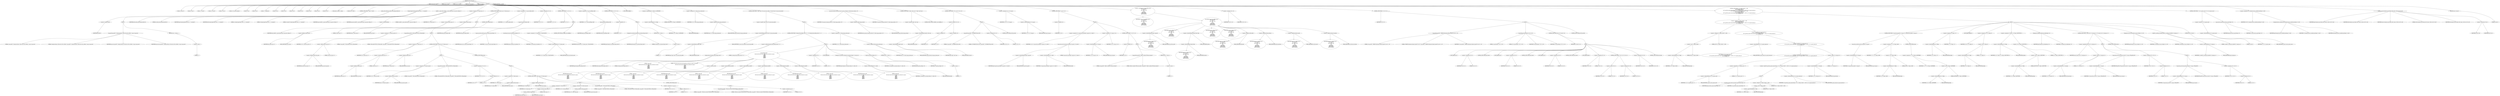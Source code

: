 digraph hostapd_notif_assoc {  
"1000119" [label = "(METHOD,hostapd_notif_assoc)" ]
"1000120" [label = "(PARAM,hostapd_data *hapd)" ]
"1000121" [label = "(PARAM,const u8 *addr)" ]
"1000122" [label = "(PARAM,const u8 *req_ies)" ]
"1000123" [label = "(PARAM,size_t req_ies_len)" ]
"1000124" [label = "(PARAM,int reassoc)" ]
"1000125" [label = "(BLOCK,,)" ]
"1000126" [label = "(LOCAL,v9: const u8 *)" ]
"1000127" [label = "(LOCAL,v10: size_t)" ]
"1000128" [label = "(LOCAL,v11: sta_info *)" ]
"1000129" [label = "(LOCAL,v12: sta_info *)" ]
"1000130" [label = "(LOCAL,v13: size_t)" ]
"1000131" [label = "(LOCAL,v14: wpa_state_machine *)" ]
"1000132" [label = "(LOCAL,v15: int)" ]
"1000133" [label = "(LOCAL,v16: int)" ]
"1000134" [label = "(LOCAL,v17: unsigned int)" ]
"1000135" [label = "(LOCAL,v18: int)" ]
"1000136" [label = "(LOCAL,v19: int)" ]
"1000137" [label = "(LOCAL,v22: int)" ]
"1000138" [label = "(LOCAL,v23: int)" ]
"1000139" [label = "(LOCAL,v24: int)" ]
"1000140" [label = "(LOCAL,v25: int)" ]
"1000141" [label = "(LOCAL,v26: u8 *)" ]
"1000142" [label = "(LOCAL,elems: ieee802_11_elems)" ]
"1000143" [label = "(LOCAL,buf: u8 [ 1064 ])" ]
"1000144" [label = "(CONTROL_STRUCTURE,if ( !addr ),if ( !addr ))" ]
"1000145" [label = "(<operator>.logicalNot,!addr)" ]
"1000146" [label = "(IDENTIFIER,addr,!addr)" ]
"1000147" [label = "(BLOCK,,)" ]
"1000148" [label = "(wpa_printf,wpa_printf(2, \"hostapd_notif_assoc: Skip event with no address\", req_ies, req_ies_len))" ]
"1000149" [label = "(LITERAL,2,wpa_printf(2, \"hostapd_notif_assoc: Skip event with no address\", req_ies, req_ies_len))" ]
"1000150" [label = "(LITERAL,\"hostapd_notif_assoc: Skip event with no address\",wpa_printf(2, \"hostapd_notif_assoc: Skip event with no address\", req_ies, req_ies_len))" ]
"1000151" [label = "(IDENTIFIER,req_ies,wpa_printf(2, \"hostapd_notif_assoc: Skip event with no address\", req_ies, req_ies_len))" ]
"1000152" [label = "(IDENTIFIER,req_ies_len,wpa_printf(2, \"hostapd_notif_assoc: Skip event with no address\", req_ies, req_ies_len))" ]
"1000153" [label = "(RETURN,return -1;,return -1;)" ]
"1000154" [label = "(<operator>.minus,-1)" ]
"1000155" [label = "(LITERAL,1,-1)" ]
"1000156" [label = "(random_add_randomness,random_add_randomness(addr, 6u))" ]
"1000157" [label = "(IDENTIFIER,addr,random_add_randomness(addr, 6u))" ]
"1000158" [label = "(LITERAL,6u,random_add_randomness(addr, 6u))" ]
"1000159" [label = "(hostapd_logger,hostapd_logger(hapd, addr, 1u, 2, \"associated\"))" ]
"1000160" [label = "(IDENTIFIER,hapd,hostapd_logger(hapd, addr, 1u, 2, \"associated\"))" ]
"1000161" [label = "(IDENTIFIER,addr,hostapd_logger(hapd, addr, 1u, 2, \"associated\"))" ]
"1000162" [label = "(LITERAL,1u,hostapd_logger(hapd, addr, 1u, 2, \"associated\"))" ]
"1000163" [label = "(LITERAL,2,hostapd_logger(hapd, addr, 1u, 2, \"associated\"))" ]
"1000164" [label = "(LITERAL,\"associated\",hostapd_logger(hapd, addr, 1u, 2, \"associated\"))" ]
"1000165" [label = "(ieee802_11_parse_elems,ieee802_11_parse_elems(req_ies, req_ies_len, &elems, 0))" ]
"1000166" [label = "(IDENTIFIER,req_ies,ieee802_11_parse_elems(req_ies, req_ies_len, &elems, 0))" ]
"1000167" [label = "(IDENTIFIER,req_ies_len,ieee802_11_parse_elems(req_ies, req_ies_len, &elems, 0))" ]
"1000168" [label = "(<operator>.addressOf,&elems)" ]
"1000169" [label = "(IDENTIFIER,elems,ieee802_11_parse_elems(req_ies, req_ies_len, &elems, 0))" ]
"1000170" [label = "(LITERAL,0,ieee802_11_parse_elems(req_ies, req_ies_len, &elems, 0))" ]
"1000171" [label = "(<operator>.assignment,v9 = elems.wps_ie - 2)" ]
"1000172" [label = "(IDENTIFIER,v9,v9 = elems.wps_ie - 2)" ]
"1000173" [label = "(<operator>.subtraction,elems.wps_ie - 2)" ]
"1000174" [label = "(<operator>.fieldAccess,elems.wps_ie)" ]
"1000175" [label = "(IDENTIFIER,elems,elems.wps_ie - 2)" ]
"1000176" [label = "(FIELD_IDENTIFIER,wps_ie,wps_ie)" ]
"1000177" [label = "(LITERAL,2,elems.wps_ie - 2)" ]
"1000178" [label = "(CONTROL_STRUCTURE,if ( elems.wps_ie ),if ( elems.wps_ie ))" ]
"1000179" [label = "(<operator>.fieldAccess,elems.wps_ie)" ]
"1000180" [label = "(IDENTIFIER,elems,if ( elems.wps_ie ))" ]
"1000181" [label = "(FIELD_IDENTIFIER,wps_ie,wps_ie)" ]
"1000182" [label = "(BLOCK,,)" ]
"1000183" [label = "(<operator>.assignment,v10 = elems.wps_ie_len + 2)" ]
"1000184" [label = "(IDENTIFIER,v10,v10 = elems.wps_ie_len + 2)" ]
"1000185" [label = "(<operator>.addition,elems.wps_ie_len + 2)" ]
"1000186" [label = "(<operator>.fieldAccess,elems.wps_ie_len)" ]
"1000187" [label = "(IDENTIFIER,elems,elems.wps_ie_len + 2)" ]
"1000188" [label = "(FIELD_IDENTIFIER,wps_ie_len,wps_ie_len)" ]
"1000189" [label = "(LITERAL,2,elems.wps_ie_len + 2)" ]
"1000190" [label = "(wpa_printf,wpa_printf(2, \"STA included WPS IE in (Re)AssocReq\"))" ]
"1000191" [label = "(LITERAL,2,wpa_printf(2, \"STA included WPS IE in (Re)AssocReq\"))" ]
"1000192" [label = "(LITERAL,\"STA included WPS IE in (Re)AssocReq\",wpa_printf(2, \"STA included WPS IE in (Re)AssocReq\"))" ]
"1000193" [label = "(CONTROL_STRUCTURE,else,else)" ]
"1000194" [label = "(BLOCK,,)" ]
"1000195" [label = "(<operator>.assignment,v9 = elems.rsn_ie - 2)" ]
"1000196" [label = "(IDENTIFIER,v9,v9 = elems.rsn_ie - 2)" ]
"1000197" [label = "(<operator>.subtraction,elems.rsn_ie - 2)" ]
"1000198" [label = "(<operator>.fieldAccess,elems.rsn_ie)" ]
"1000199" [label = "(IDENTIFIER,elems,elems.rsn_ie - 2)" ]
"1000200" [label = "(FIELD_IDENTIFIER,rsn_ie,rsn_ie)" ]
"1000201" [label = "(LITERAL,2,elems.rsn_ie - 2)" ]
"1000202" [label = "(CONTROL_STRUCTURE,if ( elems.rsn_ie ),if ( elems.rsn_ie ))" ]
"1000203" [label = "(<operator>.fieldAccess,elems.rsn_ie)" ]
"1000204" [label = "(IDENTIFIER,elems,if ( elems.rsn_ie ))" ]
"1000205" [label = "(FIELD_IDENTIFIER,rsn_ie,rsn_ie)" ]
"1000206" [label = "(BLOCK,,)" ]
"1000207" [label = "(<operator>.assignment,v22 = elems.rsn_ie_len)" ]
"1000208" [label = "(IDENTIFIER,v22,v22 = elems.rsn_ie_len)" ]
"1000209" [label = "(<operator>.fieldAccess,elems.rsn_ie_len)" ]
"1000210" [label = "(IDENTIFIER,elems,v22 = elems.rsn_ie_len)" ]
"1000211" [label = "(FIELD_IDENTIFIER,rsn_ie_len,rsn_ie_len)" ]
"1000212" [label = "(wpa_printf,wpa_printf(2, \"STA included RSN IE in (Re)AssocReq\"))" ]
"1000213" [label = "(LITERAL,2,wpa_printf(2, \"STA included RSN IE in (Re)AssocReq\"))" ]
"1000214" [label = "(LITERAL,\"STA included RSN IE in (Re)AssocReq\",wpa_printf(2, \"STA included RSN IE in (Re)AssocReq\"))" ]
"1000215" [label = "(<operator>.assignment,v10 = v22 + 2)" ]
"1000216" [label = "(IDENTIFIER,v10,v10 = v22 + 2)" ]
"1000217" [label = "(<operator>.addition,v22 + 2)" ]
"1000218" [label = "(IDENTIFIER,v22,v22 + 2)" ]
"1000219" [label = "(LITERAL,2,v22 + 2)" ]
"1000220" [label = "(CONTROL_STRUCTURE,else,else)" ]
"1000221" [label = "(BLOCK,,)" ]
"1000222" [label = "(<operator>.assignment,v9 = elems.wpa_ie)" ]
"1000223" [label = "(IDENTIFIER,v9,v9 = elems.wpa_ie)" ]
"1000224" [label = "(<operator>.fieldAccess,elems.wpa_ie)" ]
"1000225" [label = "(IDENTIFIER,elems,v9 = elems.wpa_ie)" ]
"1000226" [label = "(FIELD_IDENTIFIER,wpa_ie,wpa_ie)" ]
"1000227" [label = "(CONTROL_STRUCTURE,if ( elems.wpa_ie ),if ( elems.wpa_ie ))" ]
"1000228" [label = "(<operator>.fieldAccess,elems.wpa_ie)" ]
"1000229" [label = "(IDENTIFIER,elems,if ( elems.wpa_ie ))" ]
"1000230" [label = "(FIELD_IDENTIFIER,wpa_ie,wpa_ie)" ]
"1000231" [label = "(BLOCK,,)" ]
"1000232" [label = "(<operator>.assignment,v9 = elems.wpa_ie - 2)" ]
"1000233" [label = "(IDENTIFIER,v9,v9 = elems.wpa_ie - 2)" ]
"1000234" [label = "(<operator>.subtraction,elems.wpa_ie - 2)" ]
"1000235" [label = "(<operator>.fieldAccess,elems.wpa_ie)" ]
"1000236" [label = "(IDENTIFIER,elems,elems.wpa_ie - 2)" ]
"1000237" [label = "(FIELD_IDENTIFIER,wpa_ie,wpa_ie)" ]
"1000238" [label = "(LITERAL,2,elems.wpa_ie - 2)" ]
"1000239" [label = "(<operator>.assignment,v23 = elems.wpa_ie_len)" ]
"1000240" [label = "(IDENTIFIER,v23,v23 = elems.wpa_ie_len)" ]
"1000241" [label = "(<operator>.fieldAccess,elems.wpa_ie_len)" ]
"1000242" [label = "(IDENTIFIER,elems,v23 = elems.wpa_ie_len)" ]
"1000243" [label = "(FIELD_IDENTIFIER,wpa_ie_len,wpa_ie_len)" ]
"1000244" [label = "(wpa_printf,wpa_printf(2, \"STA included WPA IE in (Re)AssocReq\"))" ]
"1000245" [label = "(LITERAL,2,wpa_printf(2, \"STA included WPA IE in (Re)AssocReq\"))" ]
"1000246" [label = "(LITERAL,\"STA included WPA IE in (Re)AssocReq\",wpa_printf(2, \"STA included WPA IE in (Re)AssocReq\"))" ]
"1000247" [label = "(<operator>.assignment,v10 = v23 + 2)" ]
"1000248" [label = "(IDENTIFIER,v10,v10 = v23 + 2)" ]
"1000249" [label = "(<operator>.addition,v23 + 2)" ]
"1000250" [label = "(IDENTIFIER,v23,v23 + 2)" ]
"1000251" [label = "(LITERAL,2,v23 + 2)" ]
"1000252" [label = "(CONTROL_STRUCTURE,else,else)" ]
"1000253" [label = "(BLOCK,,)" ]
"1000254" [label = "(wpa_printf,wpa_printf(2, \"STA did not include WPS/RSN/WPA IE in (Re)AssocReq\"))" ]
"1000255" [label = "(LITERAL,2,wpa_printf(2, \"STA did not include WPS/RSN/WPA IE in (Re)AssocReq\"))" ]
"1000256" [label = "(LITERAL,\"STA did not include WPS/RSN/WPA IE in (Re)AssocReq\",wpa_printf(2, \"STA did not include WPS/RSN/WPA IE in (Re)AssocReq\"))" ]
"1000257" [label = "(<operator>.assignment,v10 = 0)" ]
"1000258" [label = "(IDENTIFIER,v10,v10 = 0)" ]
"1000259" [label = "(LITERAL,0,v10 = 0)" ]
"1000260" [label = "(<operator>.assignment,v11 = ap_get_sta(hapd, addr))" ]
"1000261" [label = "(IDENTIFIER,v11,v11 = ap_get_sta(hapd, addr))" ]
"1000262" [label = "(ap_get_sta,ap_get_sta(hapd, addr))" ]
"1000263" [label = "(IDENTIFIER,hapd,ap_get_sta(hapd, addr))" ]
"1000264" [label = "(IDENTIFIER,addr,ap_get_sta(hapd, addr))" ]
"1000265" [label = "(<operator>.assignment,v12 = v11)" ]
"1000266" [label = "(IDENTIFIER,v12,v12 = v11)" ]
"1000267" [label = "(IDENTIFIER,v11,v12 = v11)" ]
"1000268" [label = "(CONTROL_STRUCTURE,if ( v11 ),if ( v11 ))" ]
"1000269" [label = "(IDENTIFIER,v11,if ( v11 ))" ]
"1000270" [label = "(BLOCK,,)" ]
"1000271" [label = "(ap_sta_no_session_timeout,ap_sta_no_session_timeout(hapd, v11))" ]
"1000272" [label = "(IDENTIFIER,hapd,ap_sta_no_session_timeout(hapd, v11))" ]
"1000273" [label = "(IDENTIFIER,v11,ap_sta_no_session_timeout(hapd, v11))" ]
"1000274" [label = "(accounting_sta_stop,accounting_sta_stop(hapd, v12))" ]
"1000275" [label = "(IDENTIFIER,hapd,accounting_sta_stop(hapd, v12))" ]
"1000276" [label = "(IDENTIFIER,v12,accounting_sta_stop(hapd, v12))" ]
"1000277" [label = "(<operator>.assignment,v12->timeout_next = STA_NULLFUNC)" ]
"1000278" [label = "(<operator>.indirectFieldAccess,v12->timeout_next)" ]
"1000279" [label = "(IDENTIFIER,v12,v12->timeout_next = STA_NULLFUNC)" ]
"1000280" [label = "(FIELD_IDENTIFIER,timeout_next,timeout_next)" ]
"1000281" [label = "(IDENTIFIER,STA_NULLFUNC,v12->timeout_next = STA_NULLFUNC)" ]
"1000282" [label = "(CONTROL_STRUCTURE,goto LABEL_6;,goto LABEL_6;)" ]
"1000283" [label = "(<operator>.assignment,v12 = ap_sta_add(hapd, addr))" ]
"1000284" [label = "(IDENTIFIER,v12,v12 = ap_sta_add(hapd, addr))" ]
"1000285" [label = "(ap_sta_add,ap_sta_add(hapd, addr))" ]
"1000286" [label = "(IDENTIFIER,hapd,ap_sta_add(hapd, addr))" ]
"1000287" [label = "(IDENTIFIER,addr,ap_sta_add(hapd, addr))" ]
"1000288" [label = "(CONTROL_STRUCTURE,if ( !v12 ),if ( !v12 ))" ]
"1000289" [label = "(<operator>.logicalNot,!v12)" ]
"1000290" [label = "(IDENTIFIER,v12,!v12)" ]
"1000291" [label = "(BLOCK,,)" ]
"1000292" [label = "(hostapd_drv_sta_disassoc,hostapd_drv_sta_disassoc(hapd, addr, 5))" ]
"1000293" [label = "(IDENTIFIER,hapd,hostapd_drv_sta_disassoc(hapd, addr, 5))" ]
"1000294" [label = "(IDENTIFIER,addr,hostapd_drv_sta_disassoc(hapd, addr, 5))" ]
"1000295" [label = "(LITERAL,5,hostapd_drv_sta_disassoc(hapd, addr, 5))" ]
"1000296" [label = "(RETURN,return -1;,return -1;)" ]
"1000297" [label = "(<operator>.minus,-1)" ]
"1000298" [label = "(LITERAL,1,-1)" ]
"1000299" [label = "(JUMP_TARGET,LABEL_6)" ]
"1000300" [label = "(<operators>.assignmentAnd,v12->flags &= 0xFFFECFFF)" ]
"1000301" [label = "(<operator>.indirectFieldAccess,v12->flags)" ]
"1000302" [label = "(IDENTIFIER,v12,v12->flags &= 0xFFFECFFF)" ]
"1000303" [label = "(FIELD_IDENTIFIER,flags,flags)" ]
"1000304" [label = "(LITERAL,0xFFFECFFF,v12->flags &= 0xFFFECFFF)" ]
"1000305" [label = "(<operator>.assignment,v13 = elems.supp_op_classes_len)" ]
"1000306" [label = "(IDENTIFIER,v13,v13 = elems.supp_op_classes_len)" ]
"1000307" [label = "(<operator>.fieldAccess,elems.supp_op_classes_len)" ]
"1000308" [label = "(IDENTIFIER,elems,v13 = elems.supp_op_classes_len)" ]
"1000309" [label = "(FIELD_IDENTIFIER,supp_op_classes_len,supp_op_classes_len)" ]
"1000310" [label = "(CONTROL_STRUCTURE,if ( !hapd->iface->drv_max_acl_mac_addrs ),if ( !hapd->iface->drv_max_acl_mac_addrs ))" ]
"1000311" [label = "(<operator>.logicalNot,!hapd->iface->drv_max_acl_mac_addrs)" ]
"1000312" [label = "(<operator>.indirectFieldAccess,hapd->iface->drv_max_acl_mac_addrs)" ]
"1000313" [label = "(<operator>.indirectFieldAccess,hapd->iface)" ]
"1000314" [label = "(IDENTIFIER,hapd,!hapd->iface->drv_max_acl_mac_addrs)" ]
"1000315" [label = "(FIELD_IDENTIFIER,iface,iface)" ]
"1000316" [label = "(FIELD_IDENTIFIER,drv_max_acl_mac_addrs,drv_max_acl_mac_addrs)" ]
"1000317" [label = "(BLOCK,,)" ]
"1000318" [label = "(CONTROL_STRUCTURE,if ( hostapd_check_acl(hapd, addr, 0) != 1 ),if ( hostapd_check_acl(hapd, addr, 0) != 1 ))" ]
"1000319" [label = "(<operator>.notEquals,hostapd_check_acl(hapd, addr, 0) != 1)" ]
"1000320" [label = "(hostapd_check_acl,hostapd_check_acl(hapd, addr, 0))" ]
"1000321" [label = "(IDENTIFIER,hapd,hostapd_check_acl(hapd, addr, 0))" ]
"1000322" [label = "(IDENTIFIER,addr,hostapd_check_acl(hapd, addr, 0))" ]
"1000323" [label = "(LITERAL,0,hostapd_check_acl(hapd, addr, 0))" ]
"1000324" [label = "(LITERAL,1,hostapd_check_acl(hapd, addr, 0) != 1)" ]
"1000325" [label = "(BLOCK,,)" ]
"1000326" [label = "(wpa_printf,wpa_printf(\n        3,\n        \"STA %02x:%02x:%02x:%02x:%02x:%02x not allowed to connect\",\n        *addr,\n        addr[1],\n        addr[2],\n        addr[3],\n        addr[4],\n        addr[5]))" ]
"1000327" [label = "(LITERAL,3,wpa_printf(\n        3,\n        \"STA %02x:%02x:%02x:%02x:%02x:%02x not allowed to connect\",\n        *addr,\n        addr[1],\n        addr[2],\n        addr[3],\n        addr[4],\n        addr[5]))" ]
"1000328" [label = "(LITERAL,\"STA %02x:%02x:%02x:%02x:%02x:%02x not allowed to connect\",wpa_printf(\n        3,\n        \"STA %02x:%02x:%02x:%02x:%02x:%02x not allowed to connect\",\n        *addr,\n        addr[1],\n        addr[2],\n        addr[3],\n        addr[4],\n        addr[5]))" ]
"1000329" [label = "(<operator>.indirection,*addr)" ]
"1000330" [label = "(IDENTIFIER,addr,wpa_printf(\n        3,\n        \"STA %02x:%02x:%02x:%02x:%02x:%02x not allowed to connect\",\n        *addr,\n        addr[1],\n        addr[2],\n        addr[3],\n        addr[4],\n        addr[5]))" ]
"1000331" [label = "(<operator>.indirectIndexAccess,addr[1])" ]
"1000332" [label = "(IDENTIFIER,addr,wpa_printf(\n        3,\n        \"STA %02x:%02x:%02x:%02x:%02x:%02x not allowed to connect\",\n        *addr,\n        addr[1],\n        addr[2],\n        addr[3],\n        addr[4],\n        addr[5]))" ]
"1000333" [label = "(LITERAL,1,wpa_printf(\n        3,\n        \"STA %02x:%02x:%02x:%02x:%02x:%02x not allowed to connect\",\n        *addr,\n        addr[1],\n        addr[2],\n        addr[3],\n        addr[4],\n        addr[5]))" ]
"1000334" [label = "(<operator>.indirectIndexAccess,addr[2])" ]
"1000335" [label = "(IDENTIFIER,addr,wpa_printf(\n        3,\n        \"STA %02x:%02x:%02x:%02x:%02x:%02x not allowed to connect\",\n        *addr,\n        addr[1],\n        addr[2],\n        addr[3],\n        addr[4],\n        addr[5]))" ]
"1000336" [label = "(LITERAL,2,wpa_printf(\n        3,\n        \"STA %02x:%02x:%02x:%02x:%02x:%02x not allowed to connect\",\n        *addr,\n        addr[1],\n        addr[2],\n        addr[3],\n        addr[4],\n        addr[5]))" ]
"1000337" [label = "(<operator>.indirectIndexAccess,addr[3])" ]
"1000338" [label = "(IDENTIFIER,addr,wpa_printf(\n        3,\n        \"STA %02x:%02x:%02x:%02x:%02x:%02x not allowed to connect\",\n        *addr,\n        addr[1],\n        addr[2],\n        addr[3],\n        addr[4],\n        addr[5]))" ]
"1000339" [label = "(LITERAL,3,wpa_printf(\n        3,\n        \"STA %02x:%02x:%02x:%02x:%02x:%02x not allowed to connect\",\n        *addr,\n        addr[1],\n        addr[2],\n        addr[3],\n        addr[4],\n        addr[5]))" ]
"1000340" [label = "(<operator>.indirectIndexAccess,addr[4])" ]
"1000341" [label = "(IDENTIFIER,addr,wpa_printf(\n        3,\n        \"STA %02x:%02x:%02x:%02x:%02x:%02x not allowed to connect\",\n        *addr,\n        addr[1],\n        addr[2],\n        addr[3],\n        addr[4],\n        addr[5]))" ]
"1000342" [label = "(LITERAL,4,wpa_printf(\n        3,\n        \"STA %02x:%02x:%02x:%02x:%02x:%02x not allowed to connect\",\n        *addr,\n        addr[1],\n        addr[2],\n        addr[3],\n        addr[4],\n        addr[5]))" ]
"1000343" [label = "(<operator>.indirectIndexAccess,addr[5])" ]
"1000344" [label = "(IDENTIFIER,addr,wpa_printf(\n        3,\n        \"STA %02x:%02x:%02x:%02x:%02x:%02x not allowed to connect\",\n        *addr,\n        addr[1],\n        addr[2],\n        addr[3],\n        addr[4],\n        addr[5]))" ]
"1000345" [label = "(LITERAL,5,wpa_printf(\n        3,\n        \"STA %02x:%02x:%02x:%02x:%02x:%02x not allowed to connect\",\n        *addr,\n        addr[1],\n        addr[2],\n        addr[3],\n        addr[4],\n        addr[5]))" ]
"1000346" [label = "(<operator>.assignment,v24 = 1)" ]
"1000347" [label = "(IDENTIFIER,v24,v24 = 1)" ]
"1000348" [label = "(LITERAL,1,v24 = 1)" ]
"1000349" [label = "(JUMP_TARGET,fail)" ]
"1000350" [label = "(hostapd_drv_sta_disassoc,hostapd_drv_sta_disassoc(hapd, v12->addr, v24))" ]
"1000351" [label = "(IDENTIFIER,hapd,hostapd_drv_sta_disassoc(hapd, v12->addr, v24))" ]
"1000352" [label = "(<operator>.indirectFieldAccess,v12->addr)" ]
"1000353" [label = "(IDENTIFIER,v12,hostapd_drv_sta_disassoc(hapd, v12->addr, v24))" ]
"1000354" [label = "(FIELD_IDENTIFIER,addr,addr)" ]
"1000355" [label = "(IDENTIFIER,v24,hostapd_drv_sta_disassoc(hapd, v12->addr, v24))" ]
"1000356" [label = "(ap_free_sta,ap_free_sta(hapd, v12))" ]
"1000357" [label = "(IDENTIFIER,hapd,ap_free_sta(hapd, v12))" ]
"1000358" [label = "(IDENTIFIER,v12,ap_free_sta(hapd, v12))" ]
"1000359" [label = "(RETURN,return -1;,return -1;)" ]
"1000360" [label = "(<operator>.minus,-1)" ]
"1000361" [label = "(LITERAL,1,-1)" ]
"1000362" [label = "(<operator>.assignment,v13 = elems.supp_op_classes_len)" ]
"1000363" [label = "(IDENTIFIER,v13,v13 = elems.supp_op_classes_len)" ]
"1000364" [label = "(<operator>.fieldAccess,elems.supp_op_classes_len)" ]
"1000365" [label = "(IDENTIFIER,elems,v13 = elems.supp_op_classes_len)" ]
"1000366" [label = "(FIELD_IDENTIFIER,supp_op_classes_len,supp_op_classes_len)" ]
"1000367" [label = "(ap_copy_sta_supp_op_classes,ap_copy_sta_supp_op_classes(v12, elems.supp_op_classes, v13))" ]
"1000368" [label = "(IDENTIFIER,v12,ap_copy_sta_supp_op_classes(v12, elems.supp_op_classes, v13))" ]
"1000369" [label = "(<operator>.fieldAccess,elems.supp_op_classes)" ]
"1000370" [label = "(IDENTIFIER,elems,ap_copy_sta_supp_op_classes(v12, elems.supp_op_classes, v13))" ]
"1000371" [label = "(FIELD_IDENTIFIER,supp_op_classes,supp_op_classes)" ]
"1000372" [label = "(IDENTIFIER,v13,ap_copy_sta_supp_op_classes(v12, elems.supp_op_classes, v13))" ]
"1000373" [label = "(CONTROL_STRUCTURE,if ( !hapd->conf->wpa ),if ( !hapd->conf->wpa ))" ]
"1000374" [label = "(<operator>.logicalNot,!hapd->conf->wpa)" ]
"1000375" [label = "(<operator>.indirectFieldAccess,hapd->conf->wpa)" ]
"1000376" [label = "(<operator>.indirectFieldAccess,hapd->conf)" ]
"1000377" [label = "(IDENTIFIER,hapd,!hapd->conf->wpa)" ]
"1000378" [label = "(FIELD_IDENTIFIER,conf,conf)" ]
"1000379" [label = "(FIELD_IDENTIFIER,wpa,wpa)" ]
"1000380" [label = "(CONTROL_STRUCTURE,goto LABEL_18;,goto LABEL_18;)" ]
"1000381" [label = "(CONTROL_STRUCTURE,if ( !v9 || !v10 ),if ( !v9 || !v10 ))" ]
"1000382" [label = "(<operator>.logicalOr,!v9 || !v10)" ]
"1000383" [label = "(<operator>.logicalNot,!v9)" ]
"1000384" [label = "(IDENTIFIER,v9,!v9)" ]
"1000385" [label = "(<operator>.logicalNot,!v10)" ]
"1000386" [label = "(IDENTIFIER,v10,!v10)" ]
"1000387" [label = "(BLOCK,,)" ]
"1000388" [label = "(wpa_printf,wpa_printf(2, \"No WPA/RSN IE from STA\"))" ]
"1000389" [label = "(LITERAL,2,wpa_printf(2, \"No WPA/RSN IE from STA\"))" ]
"1000390" [label = "(LITERAL,\"No WPA/RSN IE from STA\",wpa_printf(2, \"No WPA/RSN IE from STA\"))" ]
"1000391" [label = "(<operator>.assignment,v24 = 13)" ]
"1000392" [label = "(IDENTIFIER,v24,v24 = 13)" ]
"1000393" [label = "(LITERAL,13,v24 = 13)" ]
"1000394" [label = "(CONTROL_STRUCTURE,goto fail;,goto fail;)" ]
"1000395" [label = "(<operator>.assignment,v14 = v12->wpa_sm)" ]
"1000396" [label = "(IDENTIFIER,v14,v14 = v12->wpa_sm)" ]
"1000397" [label = "(<operator>.indirectFieldAccess,v12->wpa_sm)" ]
"1000398" [label = "(IDENTIFIER,v12,v14 = v12->wpa_sm)" ]
"1000399" [label = "(FIELD_IDENTIFIER,wpa_sm,wpa_sm)" ]
"1000400" [label = "(CONTROL_STRUCTURE,if ( !v14 ),if ( !v14 ))" ]
"1000401" [label = "(<operator>.logicalNot,!v14)" ]
"1000402" [label = "(IDENTIFIER,v14,!v14)" ]
"1000403" [label = "(BLOCK,,)" ]
"1000404" [label = "(<operator>.assignment,v14 = wpa_auth_sta_init(hapd->wpa_auth, v12->addr, 0))" ]
"1000405" [label = "(IDENTIFIER,v14,v14 = wpa_auth_sta_init(hapd->wpa_auth, v12->addr, 0))" ]
"1000406" [label = "(wpa_auth_sta_init,wpa_auth_sta_init(hapd->wpa_auth, v12->addr, 0))" ]
"1000407" [label = "(<operator>.indirectFieldAccess,hapd->wpa_auth)" ]
"1000408" [label = "(IDENTIFIER,hapd,wpa_auth_sta_init(hapd->wpa_auth, v12->addr, 0))" ]
"1000409" [label = "(FIELD_IDENTIFIER,wpa_auth,wpa_auth)" ]
"1000410" [label = "(<operator>.indirectFieldAccess,v12->addr)" ]
"1000411" [label = "(IDENTIFIER,v12,wpa_auth_sta_init(hapd->wpa_auth, v12->addr, 0))" ]
"1000412" [label = "(FIELD_IDENTIFIER,addr,addr)" ]
"1000413" [label = "(LITERAL,0,wpa_auth_sta_init(hapd->wpa_auth, v12->addr, 0))" ]
"1000414" [label = "(<operator>.assignment,v12->wpa_sm = v14)" ]
"1000415" [label = "(<operator>.indirectFieldAccess,v12->wpa_sm)" ]
"1000416" [label = "(IDENTIFIER,v12,v12->wpa_sm = v14)" ]
"1000417" [label = "(FIELD_IDENTIFIER,wpa_sm,wpa_sm)" ]
"1000418" [label = "(IDENTIFIER,v14,v12->wpa_sm = v14)" ]
"1000419" [label = "(CONTROL_STRUCTURE,if ( !v14 ),if ( !v14 ))" ]
"1000420" [label = "(<operator>.logicalNot,!v14)" ]
"1000421" [label = "(IDENTIFIER,v14,!v14)" ]
"1000422" [label = "(BLOCK,,)" ]
"1000423" [label = "(wpa_printf,wpa_printf(5, \"Failed to initialize WPA state machine\"))" ]
"1000424" [label = "(LITERAL,5,wpa_printf(5, \"Failed to initialize WPA state machine\"))" ]
"1000425" [label = "(LITERAL,\"Failed to initialize WPA state machine\",wpa_printf(5, \"Failed to initialize WPA state machine\"))" ]
"1000426" [label = "(RETURN,return -1;,return -1;)" ]
"1000427" [label = "(<operator>.minus,-1)" ]
"1000428" [label = "(LITERAL,1,-1)" ]
"1000429" [label = "(<operator>.assignment,v15 = wpa_validate_wpa_ie(\n          hapd->wpa_auth,\n          v14,\n          hapd->iface->freq,\n          v9,\n          v10,\n          elems.mdie,\n          elems.mdie_len,\n          elems.owe_dh,\n          elems.owe_dh_len))" ]
"1000430" [label = "(IDENTIFIER,v15,v15 = wpa_validate_wpa_ie(\n          hapd->wpa_auth,\n          v14,\n          hapd->iface->freq,\n          v9,\n          v10,\n          elems.mdie,\n          elems.mdie_len,\n          elems.owe_dh,\n          elems.owe_dh_len))" ]
"1000431" [label = "(wpa_validate_wpa_ie,wpa_validate_wpa_ie(\n          hapd->wpa_auth,\n          v14,\n          hapd->iface->freq,\n          v9,\n          v10,\n          elems.mdie,\n          elems.mdie_len,\n          elems.owe_dh,\n          elems.owe_dh_len))" ]
"1000432" [label = "(<operator>.indirectFieldAccess,hapd->wpa_auth)" ]
"1000433" [label = "(IDENTIFIER,hapd,wpa_validate_wpa_ie(\n          hapd->wpa_auth,\n          v14,\n          hapd->iface->freq,\n          v9,\n          v10,\n          elems.mdie,\n          elems.mdie_len,\n          elems.owe_dh,\n          elems.owe_dh_len))" ]
"1000434" [label = "(FIELD_IDENTIFIER,wpa_auth,wpa_auth)" ]
"1000435" [label = "(IDENTIFIER,v14,wpa_validate_wpa_ie(\n          hapd->wpa_auth,\n          v14,\n          hapd->iface->freq,\n          v9,\n          v10,\n          elems.mdie,\n          elems.mdie_len,\n          elems.owe_dh,\n          elems.owe_dh_len))" ]
"1000436" [label = "(<operator>.indirectFieldAccess,hapd->iface->freq)" ]
"1000437" [label = "(<operator>.indirectFieldAccess,hapd->iface)" ]
"1000438" [label = "(IDENTIFIER,hapd,wpa_validate_wpa_ie(\n          hapd->wpa_auth,\n          v14,\n          hapd->iface->freq,\n          v9,\n          v10,\n          elems.mdie,\n          elems.mdie_len,\n          elems.owe_dh,\n          elems.owe_dh_len))" ]
"1000439" [label = "(FIELD_IDENTIFIER,iface,iface)" ]
"1000440" [label = "(FIELD_IDENTIFIER,freq,freq)" ]
"1000441" [label = "(IDENTIFIER,v9,wpa_validate_wpa_ie(\n          hapd->wpa_auth,\n          v14,\n          hapd->iface->freq,\n          v9,\n          v10,\n          elems.mdie,\n          elems.mdie_len,\n          elems.owe_dh,\n          elems.owe_dh_len))" ]
"1000442" [label = "(IDENTIFIER,v10,wpa_validate_wpa_ie(\n          hapd->wpa_auth,\n          v14,\n          hapd->iface->freq,\n          v9,\n          v10,\n          elems.mdie,\n          elems.mdie_len,\n          elems.owe_dh,\n          elems.owe_dh_len))" ]
"1000443" [label = "(<operator>.fieldAccess,elems.mdie)" ]
"1000444" [label = "(IDENTIFIER,elems,wpa_validate_wpa_ie(\n          hapd->wpa_auth,\n          v14,\n          hapd->iface->freq,\n          v9,\n          v10,\n          elems.mdie,\n          elems.mdie_len,\n          elems.owe_dh,\n          elems.owe_dh_len))" ]
"1000445" [label = "(FIELD_IDENTIFIER,mdie,mdie)" ]
"1000446" [label = "(<operator>.fieldAccess,elems.mdie_len)" ]
"1000447" [label = "(IDENTIFIER,elems,wpa_validate_wpa_ie(\n          hapd->wpa_auth,\n          v14,\n          hapd->iface->freq,\n          v9,\n          v10,\n          elems.mdie,\n          elems.mdie_len,\n          elems.owe_dh,\n          elems.owe_dh_len))" ]
"1000448" [label = "(FIELD_IDENTIFIER,mdie_len,mdie_len)" ]
"1000449" [label = "(<operator>.fieldAccess,elems.owe_dh)" ]
"1000450" [label = "(IDENTIFIER,elems,wpa_validate_wpa_ie(\n          hapd->wpa_auth,\n          v14,\n          hapd->iface->freq,\n          v9,\n          v10,\n          elems.mdie,\n          elems.mdie_len,\n          elems.owe_dh,\n          elems.owe_dh_len))" ]
"1000451" [label = "(FIELD_IDENTIFIER,owe_dh,owe_dh)" ]
"1000452" [label = "(<operator>.fieldAccess,elems.owe_dh_len)" ]
"1000453" [label = "(IDENTIFIER,elems,wpa_validate_wpa_ie(\n          hapd->wpa_auth,\n          v14,\n          hapd->iface->freq,\n          v9,\n          v10,\n          elems.mdie,\n          elems.mdie_len,\n          elems.owe_dh,\n          elems.owe_dh_len))" ]
"1000454" [label = "(FIELD_IDENTIFIER,owe_dh_len,owe_dh_len)" ]
"1000455" [label = "(<operator>.assignment,v16 = v15)" ]
"1000456" [label = "(IDENTIFIER,v16,v16 = v15)" ]
"1000457" [label = "(IDENTIFIER,v15,v16 = v15)" ]
"1000458" [label = "(CONTROL_STRUCTURE,if ( v15 ),if ( v15 ))" ]
"1000459" [label = "(IDENTIFIER,v15,if ( v15 ))" ]
"1000460" [label = "(BLOCK,,)" ]
"1000461" [label = "(wpa_printf,wpa_printf(2, \"WPA/RSN information element rejected? (res %u)\", v15))" ]
"1000462" [label = "(LITERAL,2,wpa_printf(2, \"WPA/RSN information element rejected? (res %u)\", v15))" ]
"1000463" [label = "(LITERAL,\"WPA/RSN information element rejected? (res %u)\",wpa_printf(2, \"WPA/RSN information element rejected? (res %u)\", v15))" ]
"1000464" [label = "(IDENTIFIER,v15,wpa_printf(2, \"WPA/RSN information element rejected? (res %u)\", v15))" ]
"1000465" [label = "(wpa_hexdump,wpa_hexdump(2, \"IE\", v9, v10))" ]
"1000466" [label = "(LITERAL,2,wpa_hexdump(2, \"IE\", v9, v10))" ]
"1000467" [label = "(LITERAL,\"IE\",wpa_hexdump(2, \"IE\", v9, v10))" ]
"1000468" [label = "(IDENTIFIER,v9,wpa_hexdump(2, \"IE\", v9, v10))" ]
"1000469" [label = "(IDENTIFIER,v10,wpa_hexdump(2, \"IE\", v9, v10))" ]
"1000470" [label = "(CONTROL_STRUCTURE,switch ( v16 ),switch ( v16 ))" ]
"1000471" [label = "(IDENTIFIER,v16,switch ( v16 ))" ]
"1000472" [label = "(BLOCK,,)" ]
"1000473" [label = "(JUMP_TARGET,case 2)" ]
"1000474" [label = "(<operator>.assignment,v24 = 18)" ]
"1000475" [label = "(IDENTIFIER,v24,v24 = 18)" ]
"1000476" [label = "(LITERAL,18,v24 = 18)" ]
"1000477" [label = "(CONTROL_STRUCTURE,break;,break;)" ]
"1000478" [label = "(JUMP_TARGET,case 3)" ]
"1000479" [label = "(<operator>.assignment,v24 = 19)" ]
"1000480" [label = "(IDENTIFIER,v24,v24 = 19)" ]
"1000481" [label = "(LITERAL,19,v24 = 19)" ]
"1000482" [label = "(CONTROL_STRUCTURE,break;,break;)" ]
"1000483" [label = "(JUMP_TARGET,case 4)" ]
"1000484" [label = "(<operator>.assignment,v24 = 20)" ]
"1000485" [label = "(IDENTIFIER,v24,v24 = 20)" ]
"1000486" [label = "(LITERAL,20,v24 = 20)" ]
"1000487" [label = "(CONTROL_STRUCTURE,break;,break;)" ]
"1000488" [label = "(JUMP_TARGET,default)" ]
"1000489" [label = "(<operator>.assignment,v25 = 13)" ]
"1000490" [label = "(IDENTIFIER,v25,v25 = 13)" ]
"1000491" [label = "(LITERAL,13,v25 = 13)" ]
"1000492" [label = "(CONTROL_STRUCTURE,if ( v16 == 8 ),if ( v16 == 8 ))" ]
"1000493" [label = "(<operator>.equals,v16 == 8)" ]
"1000494" [label = "(IDENTIFIER,v16,v16 == 8)" ]
"1000495" [label = "(LITERAL,8,v16 == 8)" ]
"1000496" [label = "(<operator>.assignment,v25 = 24)" ]
"1000497" [label = "(IDENTIFIER,v25,v25 = 24)" ]
"1000498" [label = "(LITERAL,24,v25 = 24)" ]
"1000499" [label = "(<operator>.assignment,v24 = v25)" ]
"1000500" [label = "(IDENTIFIER,v24,v24 = v25)" ]
"1000501" [label = "(IDENTIFIER,v25,v24 = v25)" ]
"1000502" [label = "(CONTROL_STRUCTURE,break;,break;)" ]
"1000503" [label = "(CONTROL_STRUCTURE,goto fail;,goto fail;)" ]
"1000504" [label = "(CONTROL_STRUCTURE,if ( (v12->flags & 0x402) != 1026\n    || v12->sa_query_timed_out\n    || v12->sa_query_count > 0\n    && ((ap_check_sa_query_timeout(hapd, v12), (v12->flags & 0x402) != 1026) || v12->sa_query_timed_out)\n    || v12->auth_alg == 2 ),if ( (v12->flags & 0x402) != 1026\n    || v12->sa_query_timed_out\n    || v12->sa_query_count > 0\n    && ((ap_check_sa_query_timeout(hapd, v12), (v12->flags & 0x402) != 1026) || v12->sa_query_timed_out)\n    || v12->auth_alg == 2 ))" ]
"1000505" [label = "(<operator>.logicalOr,(v12->flags & 0x402) != 1026\n    || v12->sa_query_timed_out\n    || v12->sa_query_count > 0\n    && ((ap_check_sa_query_timeout(hapd, v12), (v12->flags & 0x402) != 1026) || v12->sa_query_timed_out)\n    || v12->auth_alg == 2)" ]
"1000506" [label = "(<operator>.notEquals,(v12->flags & 0x402) != 1026)" ]
"1000507" [label = "(<operator>.and,v12->flags & 0x402)" ]
"1000508" [label = "(<operator>.indirectFieldAccess,v12->flags)" ]
"1000509" [label = "(IDENTIFIER,v12,v12->flags & 0x402)" ]
"1000510" [label = "(FIELD_IDENTIFIER,flags,flags)" ]
"1000511" [label = "(LITERAL,0x402,v12->flags & 0x402)" ]
"1000512" [label = "(LITERAL,1026,(v12->flags & 0x402) != 1026)" ]
"1000513" [label = "(<operator>.logicalOr,v12->sa_query_timed_out\n    || v12->sa_query_count > 0\n    && ((ap_check_sa_query_timeout(hapd, v12), (v12->flags & 0x402) != 1026) || v12->sa_query_timed_out)\n    || v12->auth_alg == 2)" ]
"1000514" [label = "(<operator>.indirectFieldAccess,v12->sa_query_timed_out)" ]
"1000515" [label = "(IDENTIFIER,v12,v12->sa_query_timed_out\n    || v12->sa_query_count > 0\n    && ((ap_check_sa_query_timeout(hapd, v12), (v12->flags & 0x402) != 1026) || v12->sa_query_timed_out)\n    || v12->auth_alg == 2)" ]
"1000516" [label = "(FIELD_IDENTIFIER,sa_query_timed_out,sa_query_timed_out)" ]
"1000517" [label = "(<operator>.logicalOr,v12->sa_query_count > 0\n    && ((ap_check_sa_query_timeout(hapd, v12), (v12->flags & 0x402) != 1026) || v12->sa_query_timed_out)\n    || v12->auth_alg == 2)" ]
"1000518" [label = "(<operator>.logicalAnd,v12->sa_query_count > 0\n    && ((ap_check_sa_query_timeout(hapd, v12), (v12->flags & 0x402) != 1026) || v12->sa_query_timed_out))" ]
"1000519" [label = "(<operator>.greaterThan,v12->sa_query_count > 0)" ]
"1000520" [label = "(<operator>.indirectFieldAccess,v12->sa_query_count)" ]
"1000521" [label = "(IDENTIFIER,v12,v12->sa_query_count > 0)" ]
"1000522" [label = "(FIELD_IDENTIFIER,sa_query_count,sa_query_count)" ]
"1000523" [label = "(LITERAL,0,v12->sa_query_count > 0)" ]
"1000524" [label = "(<operator>.logicalOr,(ap_check_sa_query_timeout(hapd, v12), (v12->flags & 0x402) != 1026) || v12->sa_query_timed_out)" ]
"1000525" [label = "(BLOCK,,)" ]
"1000526" [label = "(ap_check_sa_query_timeout,ap_check_sa_query_timeout(hapd, v12))" ]
"1000527" [label = "(IDENTIFIER,hapd,ap_check_sa_query_timeout(hapd, v12))" ]
"1000528" [label = "(IDENTIFIER,v12,ap_check_sa_query_timeout(hapd, v12))" ]
"1000529" [label = "(<operator>.notEquals,(v12->flags & 0x402) != 1026)" ]
"1000530" [label = "(<operator>.and,v12->flags & 0x402)" ]
"1000531" [label = "(<operator>.indirectFieldAccess,v12->flags)" ]
"1000532" [label = "(IDENTIFIER,v12,v12->flags & 0x402)" ]
"1000533" [label = "(FIELD_IDENTIFIER,flags,flags)" ]
"1000534" [label = "(LITERAL,0x402,v12->flags & 0x402)" ]
"1000535" [label = "(LITERAL,1026,(v12->flags & 0x402) != 1026)" ]
"1000536" [label = "(<operator>.indirectFieldAccess,v12->sa_query_timed_out)" ]
"1000537" [label = "(IDENTIFIER,v12,(ap_check_sa_query_timeout(hapd, v12), (v12->flags & 0x402) != 1026) || v12->sa_query_timed_out)" ]
"1000538" [label = "(FIELD_IDENTIFIER,sa_query_timed_out,sa_query_timed_out)" ]
"1000539" [label = "(<operator>.equals,v12->auth_alg == 2)" ]
"1000540" [label = "(<operator>.indirectFieldAccess,v12->auth_alg)" ]
"1000541" [label = "(IDENTIFIER,v12,v12->auth_alg == 2)" ]
"1000542" [label = "(FIELD_IDENTIFIER,auth_alg,auth_alg)" ]
"1000543" [label = "(LITERAL,2,v12->auth_alg == 2)" ]
"1000544" [label = "(BLOCK,,)" ]
"1000545" [label = "(CONTROL_STRUCTURE,if ( wpa_auth_uses_mfp(v12->wpa_sm) ),if ( wpa_auth_uses_mfp(v12->wpa_sm) ))" ]
"1000546" [label = "(wpa_auth_uses_mfp,wpa_auth_uses_mfp(v12->wpa_sm))" ]
"1000547" [label = "(<operator>.indirectFieldAccess,v12->wpa_sm)" ]
"1000548" [label = "(IDENTIFIER,v12,wpa_auth_uses_mfp(v12->wpa_sm))" ]
"1000549" [label = "(FIELD_IDENTIFIER,wpa_sm,wpa_sm)" ]
"1000550" [label = "(<operator>.assignment,v17 = v12->flags | 0x400)" ]
"1000551" [label = "(IDENTIFIER,v17,v17 = v12->flags | 0x400)" ]
"1000552" [label = "(<operator>.or,v12->flags | 0x400)" ]
"1000553" [label = "(<operator>.indirectFieldAccess,v12->flags)" ]
"1000554" [label = "(IDENTIFIER,v12,v12->flags | 0x400)" ]
"1000555" [label = "(FIELD_IDENTIFIER,flags,flags)" ]
"1000556" [label = "(LITERAL,0x400,v12->flags | 0x400)" ]
"1000557" [label = "(CONTROL_STRUCTURE,else,else)" ]
"1000558" [label = "(<operator>.assignment,v17 = v12->flags & 0xFFFFFBFF)" ]
"1000559" [label = "(IDENTIFIER,v17,v17 = v12->flags & 0xFFFFFBFF)" ]
"1000560" [label = "(<operator>.and,v12->flags & 0xFFFFFBFF)" ]
"1000561" [label = "(<operator>.indirectFieldAccess,v12->flags)" ]
"1000562" [label = "(IDENTIFIER,v12,v12->flags & 0xFFFFFBFF)" ]
"1000563" [label = "(FIELD_IDENTIFIER,flags,flags)" ]
"1000564" [label = "(LITERAL,0xFFFFFBFF,v12->flags & 0xFFFFFBFF)" ]
"1000565" [label = "(<operator>.assignment,v12->flags = v17)" ]
"1000566" [label = "(<operator>.indirectFieldAccess,v12->flags)" ]
"1000567" [label = "(IDENTIFIER,v12,v12->flags = v17)" ]
"1000568" [label = "(FIELD_IDENTIFIER,flags,flags)" ]
"1000569" [label = "(IDENTIFIER,v17,v12->flags = v17)" ]
"1000570" [label = "(JUMP_TARGET,LABEL_18)" ]
"1000571" [label = "(<operator>.assignment,v18 = v12->flags & 2)" ]
"1000572" [label = "(IDENTIFIER,v18,v18 = v12->flags & 2)" ]
"1000573" [label = "(<operator>.and,v12->flags & 2)" ]
"1000574" [label = "(<operator>.indirectFieldAccess,v12->flags)" ]
"1000575" [label = "(IDENTIFIER,v12,v12->flags & 2)" ]
"1000576" [label = "(FIELD_IDENTIFIER,flags,flags)" ]
"1000577" [label = "(LITERAL,2,v12->flags & 2)" ]
"1000578" [label = "(<operator>.assignment,v12->flags = v12->flags & 0xFFF7FFFF | 3)" ]
"1000579" [label = "(<operator>.indirectFieldAccess,v12->flags)" ]
"1000580" [label = "(IDENTIFIER,v12,v12->flags = v12->flags & 0xFFF7FFFF | 3)" ]
"1000581" [label = "(FIELD_IDENTIFIER,flags,flags)" ]
"1000582" [label = "(<operator>.or,v12->flags & 0xFFF7FFFF | 3)" ]
"1000583" [label = "(<operator>.and,v12->flags & 0xFFF7FFFF)" ]
"1000584" [label = "(<operator>.indirectFieldAccess,v12->flags)" ]
"1000585" [label = "(IDENTIFIER,v12,v12->flags & 0xFFF7FFFF)" ]
"1000586" [label = "(FIELD_IDENTIFIER,flags,flags)" ]
"1000587" [label = "(LITERAL,0xFFF7FFFF,v12->flags & 0xFFF7FFFF)" ]
"1000588" [label = "(LITERAL,3,v12->flags & 0xFFF7FFFF | 3)" ]
"1000589" [label = "(hostapd_set_sta_flags,hostapd_set_sta_flags(hapd, v12))" ]
"1000590" [label = "(IDENTIFIER,hapd,hostapd_set_sta_flags(hapd, v12))" ]
"1000591" [label = "(IDENTIFIER,v12,hostapd_set_sta_flags(hapd, v12))" ]
"1000592" [label = "(CONTROL_STRUCTURE,if ( reassoc && v12->auth_alg == 2 ),if ( reassoc && v12->auth_alg == 2 ))" ]
"1000593" [label = "(<operator>.logicalAnd,reassoc && v12->auth_alg == 2)" ]
"1000594" [label = "(IDENTIFIER,reassoc,reassoc && v12->auth_alg == 2)" ]
"1000595" [label = "(<operator>.equals,v12->auth_alg == 2)" ]
"1000596" [label = "(<operator>.indirectFieldAccess,v12->auth_alg)" ]
"1000597" [label = "(IDENTIFIER,v12,v12->auth_alg == 2)" ]
"1000598" [label = "(FIELD_IDENTIFIER,auth_alg,auth_alg)" ]
"1000599" [label = "(LITERAL,2,v12->auth_alg == 2)" ]
"1000600" [label = "(BLOCK,,)" ]
"1000601" [label = "(wpa_auth_sm_event,wpa_auth_sm_event(v12->wpa_sm, WPA_ASSOC_FT))" ]
"1000602" [label = "(<operator>.indirectFieldAccess,v12->wpa_sm)" ]
"1000603" [label = "(IDENTIFIER,v12,wpa_auth_sm_event(v12->wpa_sm, WPA_ASSOC_FT))" ]
"1000604" [label = "(FIELD_IDENTIFIER,wpa_sm,wpa_sm)" ]
"1000605" [label = "(IDENTIFIER,WPA_ASSOC_FT,wpa_auth_sm_event(v12->wpa_sm, WPA_ASSOC_FT))" ]
"1000606" [label = "(<operator>.assignment,v19 = v18 != 0)" ]
"1000607" [label = "(IDENTIFIER,v19,v19 = v18 != 0)" ]
"1000608" [label = "(<operator>.notEquals,v18 != 0)" ]
"1000609" [label = "(IDENTIFIER,v18,v18 != 0)" ]
"1000610" [label = "(LITERAL,0,v18 != 0)" ]
"1000611" [label = "(CONTROL_STRUCTURE,else,else)" ]
"1000612" [label = "(BLOCK,,)" ]
"1000613" [label = "(wpa_auth_sm_event,wpa_auth_sm_event(v12->wpa_sm, WPA_ASSOC))" ]
"1000614" [label = "(<operator>.indirectFieldAccess,v12->wpa_sm)" ]
"1000615" [label = "(IDENTIFIER,v12,wpa_auth_sm_event(v12->wpa_sm, WPA_ASSOC))" ]
"1000616" [label = "(FIELD_IDENTIFIER,wpa_sm,wpa_sm)" ]
"1000617" [label = "(IDENTIFIER,WPA_ASSOC,wpa_auth_sm_event(v12->wpa_sm, WPA_ASSOC))" ]
"1000618" [label = "(<operator>.assignment,v19 = v18 != 0)" ]
"1000619" [label = "(IDENTIFIER,v19,v19 = v18 != 0)" ]
"1000620" [label = "(<operator>.notEquals,v18 != 0)" ]
"1000621" [label = "(IDENTIFIER,v18,v18 != 0)" ]
"1000622" [label = "(LITERAL,0,v18 != 0)" ]
"1000623" [label = "(hostapd_new_assoc_sta,hostapd_new_assoc_sta(hapd, v12, v19))" ]
"1000624" [label = "(IDENTIFIER,hapd,hostapd_new_assoc_sta(hapd, v12, v19))" ]
"1000625" [label = "(IDENTIFIER,v12,hostapd_new_assoc_sta(hapd, v12, v19))" ]
"1000626" [label = "(IDENTIFIER,v19,hostapd_new_assoc_sta(hapd, v12, v19))" ]
"1000627" [label = "(ieee802_1x_notify_port_enabled,ieee802_1x_notify_port_enabled(v12->eapol_sm, 1))" ]
"1000628" [label = "(<operator>.indirectFieldAccess,v12->eapol_sm)" ]
"1000629" [label = "(IDENTIFIER,v12,ieee802_1x_notify_port_enabled(v12->eapol_sm, 1))" ]
"1000630" [label = "(FIELD_IDENTIFIER,eapol_sm,eapol_sm)" ]
"1000631" [label = "(LITERAL,1,ieee802_1x_notify_port_enabled(v12->eapol_sm, 1))" ]
"1000632" [label = "(RETURN,return 0;,return 0;)" ]
"1000633" [label = "(LITERAL,0,return 0;)" ]
"1000634" [label = "(CONTROL_STRUCTURE,if ( !v12->sa_query_count ),if ( !v12->sa_query_count ))" ]
"1000635" [label = "(<operator>.logicalNot,!v12->sa_query_count)" ]
"1000636" [label = "(<operator>.indirectFieldAccess,v12->sa_query_count)" ]
"1000637" [label = "(IDENTIFIER,v12,!v12->sa_query_count)" ]
"1000638" [label = "(FIELD_IDENTIFIER,sa_query_count,sa_query_count)" ]
"1000639" [label = "(ap_sta_start_sa_query,ap_sta_start_sa_query(hapd, v12))" ]
"1000640" [label = "(IDENTIFIER,hapd,ap_sta_start_sa_query(hapd, v12))" ]
"1000641" [label = "(IDENTIFIER,v12,ap_sta_start_sa_query(hapd, v12))" ]
"1000642" [label = "(<operator>.assignment,v26 = hostapd_eid_assoc_comeback_time(hapd, v12, buf))" ]
"1000643" [label = "(IDENTIFIER,v26,v26 = hostapd_eid_assoc_comeback_time(hapd, v12, buf))" ]
"1000644" [label = "(hostapd_eid_assoc_comeback_time,hostapd_eid_assoc_comeback_time(hapd, v12, buf))" ]
"1000645" [label = "(IDENTIFIER,hapd,hostapd_eid_assoc_comeback_time(hapd, v12, buf))" ]
"1000646" [label = "(IDENTIFIER,v12,hostapd_eid_assoc_comeback_time(hapd, v12, buf))" ]
"1000647" [label = "(IDENTIFIER,buf,hostapd_eid_assoc_comeback_time(hapd, v12, buf))" ]
"1000648" [label = "(hostapd_sta_assoc,hostapd_sta_assoc(hapd, addr, reassoc, 0x1Eu, buf, v26 - buf))" ]
"1000649" [label = "(IDENTIFIER,hapd,hostapd_sta_assoc(hapd, addr, reassoc, 0x1Eu, buf, v26 - buf))" ]
"1000650" [label = "(IDENTIFIER,addr,hostapd_sta_assoc(hapd, addr, reassoc, 0x1Eu, buf, v26 - buf))" ]
"1000651" [label = "(IDENTIFIER,reassoc,hostapd_sta_assoc(hapd, addr, reassoc, 0x1Eu, buf, v26 - buf))" ]
"1000652" [label = "(LITERAL,0x1Eu,hostapd_sta_assoc(hapd, addr, reassoc, 0x1Eu, buf, v26 - buf))" ]
"1000653" [label = "(IDENTIFIER,buf,hostapd_sta_assoc(hapd, addr, reassoc, 0x1Eu, buf, v26 - buf))" ]
"1000654" [label = "(<operator>.subtraction,v26 - buf)" ]
"1000655" [label = "(IDENTIFIER,v26,v26 - buf)" ]
"1000656" [label = "(IDENTIFIER,buf,v26 - buf)" ]
"1000657" [label = "(RETURN,return 0;,return 0;)" ]
"1000658" [label = "(LITERAL,0,return 0;)" ]
"1000659" [label = "(METHOD_RETURN,int __fastcall)" ]
  "1000119" -> "1000120" 
  "1000119" -> "1000121" 
  "1000119" -> "1000122" 
  "1000119" -> "1000123" 
  "1000119" -> "1000124" 
  "1000119" -> "1000125" 
  "1000119" -> "1000659" 
  "1000125" -> "1000126" 
  "1000125" -> "1000127" 
  "1000125" -> "1000128" 
  "1000125" -> "1000129" 
  "1000125" -> "1000130" 
  "1000125" -> "1000131" 
  "1000125" -> "1000132" 
  "1000125" -> "1000133" 
  "1000125" -> "1000134" 
  "1000125" -> "1000135" 
  "1000125" -> "1000136" 
  "1000125" -> "1000137" 
  "1000125" -> "1000138" 
  "1000125" -> "1000139" 
  "1000125" -> "1000140" 
  "1000125" -> "1000141" 
  "1000125" -> "1000142" 
  "1000125" -> "1000143" 
  "1000125" -> "1000144" 
  "1000125" -> "1000156" 
  "1000125" -> "1000159" 
  "1000125" -> "1000165" 
  "1000125" -> "1000171" 
  "1000125" -> "1000178" 
  "1000125" -> "1000260" 
  "1000125" -> "1000265" 
  "1000125" -> "1000268" 
  "1000125" -> "1000283" 
  "1000125" -> "1000288" 
  "1000125" -> "1000299" 
  "1000125" -> "1000300" 
  "1000125" -> "1000305" 
  "1000125" -> "1000310" 
  "1000125" -> "1000367" 
  "1000125" -> "1000373" 
  "1000125" -> "1000381" 
  "1000125" -> "1000395" 
  "1000125" -> "1000400" 
  "1000125" -> "1000429" 
  "1000125" -> "1000455" 
  "1000125" -> "1000458" 
  "1000125" -> "1000504" 
  "1000125" -> "1000634" 
  "1000125" -> "1000642" 
  "1000125" -> "1000648" 
  "1000125" -> "1000657" 
  "1000144" -> "1000145" 
  "1000144" -> "1000147" 
  "1000145" -> "1000146" 
  "1000147" -> "1000148" 
  "1000147" -> "1000153" 
  "1000148" -> "1000149" 
  "1000148" -> "1000150" 
  "1000148" -> "1000151" 
  "1000148" -> "1000152" 
  "1000153" -> "1000154" 
  "1000154" -> "1000155" 
  "1000156" -> "1000157" 
  "1000156" -> "1000158" 
  "1000159" -> "1000160" 
  "1000159" -> "1000161" 
  "1000159" -> "1000162" 
  "1000159" -> "1000163" 
  "1000159" -> "1000164" 
  "1000165" -> "1000166" 
  "1000165" -> "1000167" 
  "1000165" -> "1000168" 
  "1000165" -> "1000170" 
  "1000168" -> "1000169" 
  "1000171" -> "1000172" 
  "1000171" -> "1000173" 
  "1000173" -> "1000174" 
  "1000173" -> "1000177" 
  "1000174" -> "1000175" 
  "1000174" -> "1000176" 
  "1000178" -> "1000179" 
  "1000178" -> "1000182" 
  "1000178" -> "1000193" 
  "1000179" -> "1000180" 
  "1000179" -> "1000181" 
  "1000182" -> "1000183" 
  "1000182" -> "1000190" 
  "1000183" -> "1000184" 
  "1000183" -> "1000185" 
  "1000185" -> "1000186" 
  "1000185" -> "1000189" 
  "1000186" -> "1000187" 
  "1000186" -> "1000188" 
  "1000190" -> "1000191" 
  "1000190" -> "1000192" 
  "1000193" -> "1000194" 
  "1000194" -> "1000195" 
  "1000194" -> "1000202" 
  "1000195" -> "1000196" 
  "1000195" -> "1000197" 
  "1000197" -> "1000198" 
  "1000197" -> "1000201" 
  "1000198" -> "1000199" 
  "1000198" -> "1000200" 
  "1000202" -> "1000203" 
  "1000202" -> "1000206" 
  "1000202" -> "1000220" 
  "1000203" -> "1000204" 
  "1000203" -> "1000205" 
  "1000206" -> "1000207" 
  "1000206" -> "1000212" 
  "1000206" -> "1000215" 
  "1000207" -> "1000208" 
  "1000207" -> "1000209" 
  "1000209" -> "1000210" 
  "1000209" -> "1000211" 
  "1000212" -> "1000213" 
  "1000212" -> "1000214" 
  "1000215" -> "1000216" 
  "1000215" -> "1000217" 
  "1000217" -> "1000218" 
  "1000217" -> "1000219" 
  "1000220" -> "1000221" 
  "1000221" -> "1000222" 
  "1000221" -> "1000227" 
  "1000222" -> "1000223" 
  "1000222" -> "1000224" 
  "1000224" -> "1000225" 
  "1000224" -> "1000226" 
  "1000227" -> "1000228" 
  "1000227" -> "1000231" 
  "1000227" -> "1000252" 
  "1000228" -> "1000229" 
  "1000228" -> "1000230" 
  "1000231" -> "1000232" 
  "1000231" -> "1000239" 
  "1000231" -> "1000244" 
  "1000231" -> "1000247" 
  "1000232" -> "1000233" 
  "1000232" -> "1000234" 
  "1000234" -> "1000235" 
  "1000234" -> "1000238" 
  "1000235" -> "1000236" 
  "1000235" -> "1000237" 
  "1000239" -> "1000240" 
  "1000239" -> "1000241" 
  "1000241" -> "1000242" 
  "1000241" -> "1000243" 
  "1000244" -> "1000245" 
  "1000244" -> "1000246" 
  "1000247" -> "1000248" 
  "1000247" -> "1000249" 
  "1000249" -> "1000250" 
  "1000249" -> "1000251" 
  "1000252" -> "1000253" 
  "1000253" -> "1000254" 
  "1000253" -> "1000257" 
  "1000254" -> "1000255" 
  "1000254" -> "1000256" 
  "1000257" -> "1000258" 
  "1000257" -> "1000259" 
  "1000260" -> "1000261" 
  "1000260" -> "1000262" 
  "1000262" -> "1000263" 
  "1000262" -> "1000264" 
  "1000265" -> "1000266" 
  "1000265" -> "1000267" 
  "1000268" -> "1000269" 
  "1000268" -> "1000270" 
  "1000270" -> "1000271" 
  "1000270" -> "1000274" 
  "1000270" -> "1000277" 
  "1000270" -> "1000282" 
  "1000271" -> "1000272" 
  "1000271" -> "1000273" 
  "1000274" -> "1000275" 
  "1000274" -> "1000276" 
  "1000277" -> "1000278" 
  "1000277" -> "1000281" 
  "1000278" -> "1000279" 
  "1000278" -> "1000280" 
  "1000283" -> "1000284" 
  "1000283" -> "1000285" 
  "1000285" -> "1000286" 
  "1000285" -> "1000287" 
  "1000288" -> "1000289" 
  "1000288" -> "1000291" 
  "1000289" -> "1000290" 
  "1000291" -> "1000292" 
  "1000291" -> "1000296" 
  "1000292" -> "1000293" 
  "1000292" -> "1000294" 
  "1000292" -> "1000295" 
  "1000296" -> "1000297" 
  "1000297" -> "1000298" 
  "1000300" -> "1000301" 
  "1000300" -> "1000304" 
  "1000301" -> "1000302" 
  "1000301" -> "1000303" 
  "1000305" -> "1000306" 
  "1000305" -> "1000307" 
  "1000307" -> "1000308" 
  "1000307" -> "1000309" 
  "1000310" -> "1000311" 
  "1000310" -> "1000317" 
  "1000311" -> "1000312" 
  "1000312" -> "1000313" 
  "1000312" -> "1000316" 
  "1000313" -> "1000314" 
  "1000313" -> "1000315" 
  "1000317" -> "1000318" 
  "1000317" -> "1000362" 
  "1000318" -> "1000319" 
  "1000318" -> "1000325" 
  "1000319" -> "1000320" 
  "1000319" -> "1000324" 
  "1000320" -> "1000321" 
  "1000320" -> "1000322" 
  "1000320" -> "1000323" 
  "1000325" -> "1000326" 
  "1000325" -> "1000346" 
  "1000325" -> "1000349" 
  "1000325" -> "1000350" 
  "1000325" -> "1000356" 
  "1000325" -> "1000359" 
  "1000326" -> "1000327" 
  "1000326" -> "1000328" 
  "1000326" -> "1000329" 
  "1000326" -> "1000331" 
  "1000326" -> "1000334" 
  "1000326" -> "1000337" 
  "1000326" -> "1000340" 
  "1000326" -> "1000343" 
  "1000329" -> "1000330" 
  "1000331" -> "1000332" 
  "1000331" -> "1000333" 
  "1000334" -> "1000335" 
  "1000334" -> "1000336" 
  "1000337" -> "1000338" 
  "1000337" -> "1000339" 
  "1000340" -> "1000341" 
  "1000340" -> "1000342" 
  "1000343" -> "1000344" 
  "1000343" -> "1000345" 
  "1000346" -> "1000347" 
  "1000346" -> "1000348" 
  "1000350" -> "1000351" 
  "1000350" -> "1000352" 
  "1000350" -> "1000355" 
  "1000352" -> "1000353" 
  "1000352" -> "1000354" 
  "1000356" -> "1000357" 
  "1000356" -> "1000358" 
  "1000359" -> "1000360" 
  "1000360" -> "1000361" 
  "1000362" -> "1000363" 
  "1000362" -> "1000364" 
  "1000364" -> "1000365" 
  "1000364" -> "1000366" 
  "1000367" -> "1000368" 
  "1000367" -> "1000369" 
  "1000367" -> "1000372" 
  "1000369" -> "1000370" 
  "1000369" -> "1000371" 
  "1000373" -> "1000374" 
  "1000373" -> "1000380" 
  "1000374" -> "1000375" 
  "1000375" -> "1000376" 
  "1000375" -> "1000379" 
  "1000376" -> "1000377" 
  "1000376" -> "1000378" 
  "1000381" -> "1000382" 
  "1000381" -> "1000387" 
  "1000382" -> "1000383" 
  "1000382" -> "1000385" 
  "1000383" -> "1000384" 
  "1000385" -> "1000386" 
  "1000387" -> "1000388" 
  "1000387" -> "1000391" 
  "1000387" -> "1000394" 
  "1000388" -> "1000389" 
  "1000388" -> "1000390" 
  "1000391" -> "1000392" 
  "1000391" -> "1000393" 
  "1000395" -> "1000396" 
  "1000395" -> "1000397" 
  "1000397" -> "1000398" 
  "1000397" -> "1000399" 
  "1000400" -> "1000401" 
  "1000400" -> "1000403" 
  "1000401" -> "1000402" 
  "1000403" -> "1000404" 
  "1000403" -> "1000414" 
  "1000403" -> "1000419" 
  "1000404" -> "1000405" 
  "1000404" -> "1000406" 
  "1000406" -> "1000407" 
  "1000406" -> "1000410" 
  "1000406" -> "1000413" 
  "1000407" -> "1000408" 
  "1000407" -> "1000409" 
  "1000410" -> "1000411" 
  "1000410" -> "1000412" 
  "1000414" -> "1000415" 
  "1000414" -> "1000418" 
  "1000415" -> "1000416" 
  "1000415" -> "1000417" 
  "1000419" -> "1000420" 
  "1000419" -> "1000422" 
  "1000420" -> "1000421" 
  "1000422" -> "1000423" 
  "1000422" -> "1000426" 
  "1000423" -> "1000424" 
  "1000423" -> "1000425" 
  "1000426" -> "1000427" 
  "1000427" -> "1000428" 
  "1000429" -> "1000430" 
  "1000429" -> "1000431" 
  "1000431" -> "1000432" 
  "1000431" -> "1000435" 
  "1000431" -> "1000436" 
  "1000431" -> "1000441" 
  "1000431" -> "1000442" 
  "1000431" -> "1000443" 
  "1000431" -> "1000446" 
  "1000431" -> "1000449" 
  "1000431" -> "1000452" 
  "1000432" -> "1000433" 
  "1000432" -> "1000434" 
  "1000436" -> "1000437" 
  "1000436" -> "1000440" 
  "1000437" -> "1000438" 
  "1000437" -> "1000439" 
  "1000443" -> "1000444" 
  "1000443" -> "1000445" 
  "1000446" -> "1000447" 
  "1000446" -> "1000448" 
  "1000449" -> "1000450" 
  "1000449" -> "1000451" 
  "1000452" -> "1000453" 
  "1000452" -> "1000454" 
  "1000455" -> "1000456" 
  "1000455" -> "1000457" 
  "1000458" -> "1000459" 
  "1000458" -> "1000460" 
  "1000460" -> "1000461" 
  "1000460" -> "1000465" 
  "1000460" -> "1000470" 
  "1000460" -> "1000503" 
  "1000461" -> "1000462" 
  "1000461" -> "1000463" 
  "1000461" -> "1000464" 
  "1000465" -> "1000466" 
  "1000465" -> "1000467" 
  "1000465" -> "1000468" 
  "1000465" -> "1000469" 
  "1000470" -> "1000471" 
  "1000470" -> "1000472" 
  "1000472" -> "1000473" 
  "1000472" -> "1000474" 
  "1000472" -> "1000477" 
  "1000472" -> "1000478" 
  "1000472" -> "1000479" 
  "1000472" -> "1000482" 
  "1000472" -> "1000483" 
  "1000472" -> "1000484" 
  "1000472" -> "1000487" 
  "1000472" -> "1000488" 
  "1000472" -> "1000489" 
  "1000472" -> "1000492" 
  "1000472" -> "1000499" 
  "1000472" -> "1000502" 
  "1000474" -> "1000475" 
  "1000474" -> "1000476" 
  "1000479" -> "1000480" 
  "1000479" -> "1000481" 
  "1000484" -> "1000485" 
  "1000484" -> "1000486" 
  "1000489" -> "1000490" 
  "1000489" -> "1000491" 
  "1000492" -> "1000493" 
  "1000492" -> "1000496" 
  "1000493" -> "1000494" 
  "1000493" -> "1000495" 
  "1000496" -> "1000497" 
  "1000496" -> "1000498" 
  "1000499" -> "1000500" 
  "1000499" -> "1000501" 
  "1000504" -> "1000505" 
  "1000504" -> "1000544" 
  "1000505" -> "1000506" 
  "1000505" -> "1000513" 
  "1000506" -> "1000507" 
  "1000506" -> "1000512" 
  "1000507" -> "1000508" 
  "1000507" -> "1000511" 
  "1000508" -> "1000509" 
  "1000508" -> "1000510" 
  "1000513" -> "1000514" 
  "1000513" -> "1000517" 
  "1000514" -> "1000515" 
  "1000514" -> "1000516" 
  "1000517" -> "1000518" 
  "1000517" -> "1000539" 
  "1000518" -> "1000519" 
  "1000518" -> "1000524" 
  "1000519" -> "1000520" 
  "1000519" -> "1000523" 
  "1000520" -> "1000521" 
  "1000520" -> "1000522" 
  "1000524" -> "1000525" 
  "1000524" -> "1000536" 
  "1000525" -> "1000526" 
  "1000525" -> "1000529" 
  "1000526" -> "1000527" 
  "1000526" -> "1000528" 
  "1000529" -> "1000530" 
  "1000529" -> "1000535" 
  "1000530" -> "1000531" 
  "1000530" -> "1000534" 
  "1000531" -> "1000532" 
  "1000531" -> "1000533" 
  "1000536" -> "1000537" 
  "1000536" -> "1000538" 
  "1000539" -> "1000540" 
  "1000539" -> "1000543" 
  "1000540" -> "1000541" 
  "1000540" -> "1000542" 
  "1000544" -> "1000545" 
  "1000544" -> "1000565" 
  "1000544" -> "1000570" 
  "1000544" -> "1000571" 
  "1000544" -> "1000578" 
  "1000544" -> "1000589" 
  "1000544" -> "1000592" 
  "1000544" -> "1000623" 
  "1000544" -> "1000627" 
  "1000544" -> "1000632" 
  "1000545" -> "1000546" 
  "1000545" -> "1000550" 
  "1000545" -> "1000557" 
  "1000546" -> "1000547" 
  "1000547" -> "1000548" 
  "1000547" -> "1000549" 
  "1000550" -> "1000551" 
  "1000550" -> "1000552" 
  "1000552" -> "1000553" 
  "1000552" -> "1000556" 
  "1000553" -> "1000554" 
  "1000553" -> "1000555" 
  "1000557" -> "1000558" 
  "1000558" -> "1000559" 
  "1000558" -> "1000560" 
  "1000560" -> "1000561" 
  "1000560" -> "1000564" 
  "1000561" -> "1000562" 
  "1000561" -> "1000563" 
  "1000565" -> "1000566" 
  "1000565" -> "1000569" 
  "1000566" -> "1000567" 
  "1000566" -> "1000568" 
  "1000571" -> "1000572" 
  "1000571" -> "1000573" 
  "1000573" -> "1000574" 
  "1000573" -> "1000577" 
  "1000574" -> "1000575" 
  "1000574" -> "1000576" 
  "1000578" -> "1000579" 
  "1000578" -> "1000582" 
  "1000579" -> "1000580" 
  "1000579" -> "1000581" 
  "1000582" -> "1000583" 
  "1000582" -> "1000588" 
  "1000583" -> "1000584" 
  "1000583" -> "1000587" 
  "1000584" -> "1000585" 
  "1000584" -> "1000586" 
  "1000589" -> "1000590" 
  "1000589" -> "1000591" 
  "1000592" -> "1000593" 
  "1000592" -> "1000600" 
  "1000592" -> "1000611" 
  "1000593" -> "1000594" 
  "1000593" -> "1000595" 
  "1000595" -> "1000596" 
  "1000595" -> "1000599" 
  "1000596" -> "1000597" 
  "1000596" -> "1000598" 
  "1000600" -> "1000601" 
  "1000600" -> "1000606" 
  "1000601" -> "1000602" 
  "1000601" -> "1000605" 
  "1000602" -> "1000603" 
  "1000602" -> "1000604" 
  "1000606" -> "1000607" 
  "1000606" -> "1000608" 
  "1000608" -> "1000609" 
  "1000608" -> "1000610" 
  "1000611" -> "1000612" 
  "1000612" -> "1000613" 
  "1000612" -> "1000618" 
  "1000613" -> "1000614" 
  "1000613" -> "1000617" 
  "1000614" -> "1000615" 
  "1000614" -> "1000616" 
  "1000618" -> "1000619" 
  "1000618" -> "1000620" 
  "1000620" -> "1000621" 
  "1000620" -> "1000622" 
  "1000623" -> "1000624" 
  "1000623" -> "1000625" 
  "1000623" -> "1000626" 
  "1000627" -> "1000628" 
  "1000627" -> "1000631" 
  "1000628" -> "1000629" 
  "1000628" -> "1000630" 
  "1000632" -> "1000633" 
  "1000634" -> "1000635" 
  "1000634" -> "1000639" 
  "1000635" -> "1000636" 
  "1000636" -> "1000637" 
  "1000636" -> "1000638" 
  "1000639" -> "1000640" 
  "1000639" -> "1000641" 
  "1000642" -> "1000643" 
  "1000642" -> "1000644" 
  "1000644" -> "1000645" 
  "1000644" -> "1000646" 
  "1000644" -> "1000647" 
  "1000648" -> "1000649" 
  "1000648" -> "1000650" 
  "1000648" -> "1000651" 
  "1000648" -> "1000652" 
  "1000648" -> "1000653" 
  "1000648" -> "1000654" 
  "1000654" -> "1000655" 
  "1000654" -> "1000656" 
  "1000657" -> "1000658" 
}
